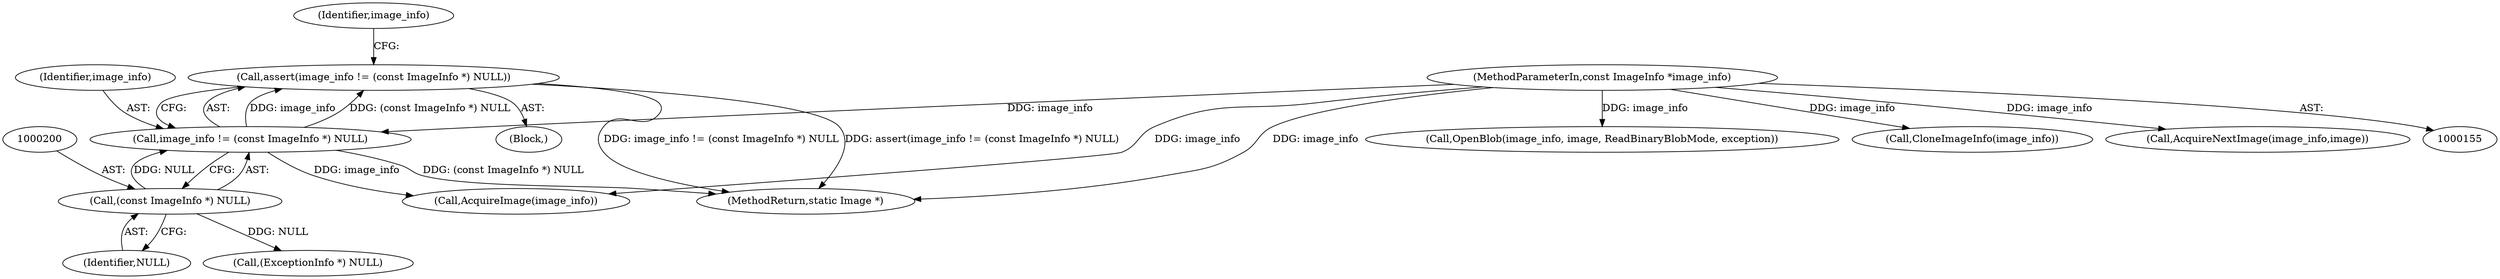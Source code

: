 digraph "0_ImageMagick_f3b483e8b054c50149912523b4773687e18afe25@API" {
"1000196" [label="(Call,assert(image_info != (const ImageInfo *) NULL))"];
"1000197" [label="(Call,image_info != (const ImageInfo *) NULL)"];
"1000156" [label="(MethodParameterIn,const ImageInfo *image_info)"];
"1000199" [label="(Call,(const ImageInfo *) NULL)"];
"1000201" [label="(Identifier,NULL)"];
"1000156" [label="(MethodParameterIn,const ImageInfo *image_info)"];
"1001781" [label="(MethodReturn,static Image *)"];
"1000198" [label="(Identifier,image_info)"];
"1000197" [label="(Call,image_info != (const ImageInfo *) NULL)"];
"1000228" [label="(Call,AcquireImage(image_info))"];
"1000232" [label="(Call,OpenBlob(image_info, image, ReadBinaryBlobMode, exception))"];
"1000252" [label="(Call,CloneImageInfo(image_info))"];
"1000205" [label="(Identifier,image_info)"];
"1000199" [label="(Call,(const ImageInfo *) NULL)"];
"1000211" [label="(Call,(ExceptionInfo *) NULL)"];
"1000158" [label="(Block,)"];
"1000196" [label="(Call,assert(image_info != (const ImageInfo *) NULL))"];
"1001565" [label="(Call,AcquireNextImage(image_info,image))"];
"1000196" -> "1000158"  [label="AST: "];
"1000196" -> "1000197"  [label="CFG: "];
"1000197" -> "1000196"  [label="AST: "];
"1000205" -> "1000196"  [label="CFG: "];
"1000196" -> "1001781"  [label="DDG: image_info != (const ImageInfo *) NULL"];
"1000196" -> "1001781"  [label="DDG: assert(image_info != (const ImageInfo *) NULL)"];
"1000197" -> "1000196"  [label="DDG: image_info"];
"1000197" -> "1000196"  [label="DDG: (const ImageInfo *) NULL"];
"1000197" -> "1000199"  [label="CFG: "];
"1000198" -> "1000197"  [label="AST: "];
"1000199" -> "1000197"  [label="AST: "];
"1000197" -> "1001781"  [label="DDG: (const ImageInfo *) NULL"];
"1000156" -> "1000197"  [label="DDG: image_info"];
"1000199" -> "1000197"  [label="DDG: NULL"];
"1000197" -> "1000228"  [label="DDG: image_info"];
"1000156" -> "1000155"  [label="AST: "];
"1000156" -> "1001781"  [label="DDG: image_info"];
"1000156" -> "1000228"  [label="DDG: image_info"];
"1000156" -> "1000232"  [label="DDG: image_info"];
"1000156" -> "1000252"  [label="DDG: image_info"];
"1000156" -> "1001565"  [label="DDG: image_info"];
"1000199" -> "1000201"  [label="CFG: "];
"1000200" -> "1000199"  [label="AST: "];
"1000201" -> "1000199"  [label="AST: "];
"1000199" -> "1000211"  [label="DDG: NULL"];
}

